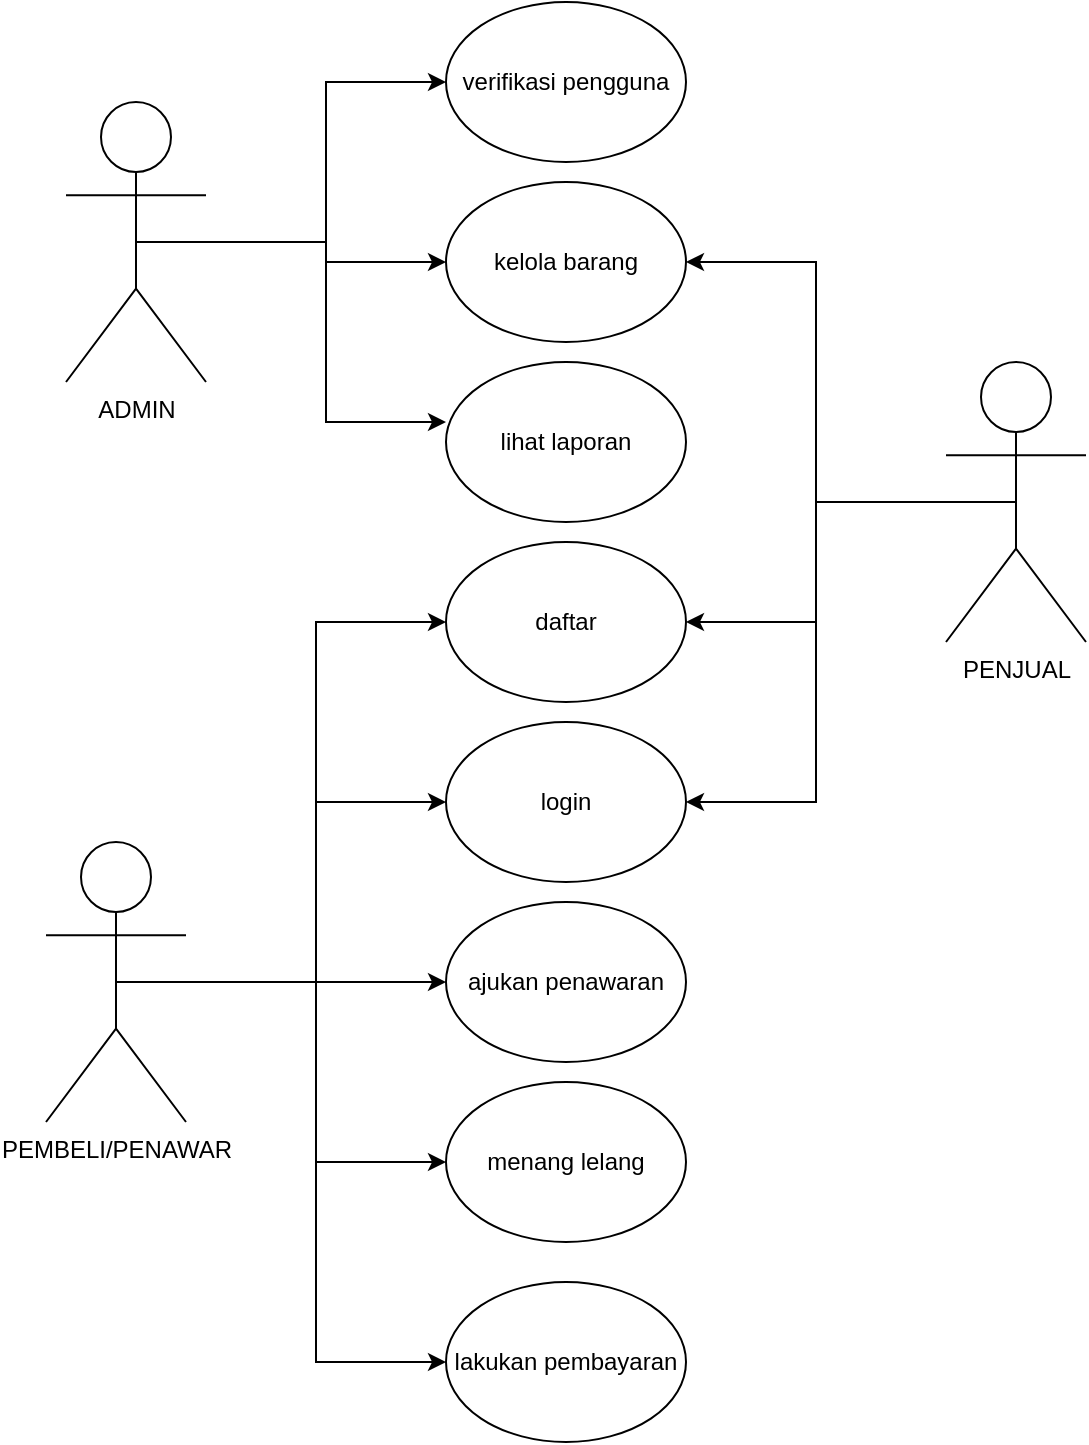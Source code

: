 <mxfile version="28.0.7">
  <diagram name="Page-1" id="rzcQqV8I2mSLGyH3ZTMM">
    <mxGraphModel grid="1" page="1" gridSize="10" guides="1" tooltips="1" connect="1" arrows="1" fold="1" pageScale="1" pageWidth="850" pageHeight="1100" math="0" shadow="0">
      <root>
        <mxCell id="0" />
        <mxCell id="1" parent="0" />
        <mxCell id="fyOIvtfLyrvXoad0quU--7" style="edgeStyle=orthogonalEdgeStyle;rounded=0;orthogonalLoop=1;jettySize=auto;html=1;exitX=0.5;exitY=0.5;exitDx=0;exitDy=0;exitPerimeter=0;entryX=0;entryY=0.5;entryDx=0;entryDy=0;" edge="1" parent="1" source="fyOIvtfLyrvXoad0quU--1" target="fyOIvtfLyrvXoad0quU--4">
          <mxGeometry relative="1" as="geometry" />
        </mxCell>
        <mxCell id="fyOIvtfLyrvXoad0quU--8" style="edgeStyle=orthogonalEdgeStyle;rounded=0;orthogonalLoop=1;jettySize=auto;html=1;exitX=0.5;exitY=0.5;exitDx=0;exitDy=0;exitPerimeter=0;entryX=0;entryY=0.5;entryDx=0;entryDy=0;" edge="1" parent="1" source="fyOIvtfLyrvXoad0quU--1" target="fyOIvtfLyrvXoad0quU--5">
          <mxGeometry relative="1" as="geometry" />
        </mxCell>
        <mxCell id="fyOIvtfLyrvXoad0quU--1" value="ADMIN" style="shape=umlActor;verticalLabelPosition=bottom;verticalAlign=top;html=1;outlineConnect=0;" vertex="1" parent="1">
          <mxGeometry x="140" y="130" width="70" height="140" as="geometry" />
        </mxCell>
        <mxCell id="fyOIvtfLyrvXoad0quU--4" value="verifikasi pengguna" style="ellipse;whiteSpace=wrap;html=1;" vertex="1" parent="1">
          <mxGeometry x="330" y="80" width="120" height="80" as="geometry" />
        </mxCell>
        <mxCell id="fyOIvtfLyrvXoad0quU--5" value="kelola barang" style="ellipse;whiteSpace=wrap;html=1;" vertex="1" parent="1">
          <mxGeometry x="330" y="170" width="120" height="80" as="geometry" />
        </mxCell>
        <mxCell id="fyOIvtfLyrvXoad0quU--6" value="lihat laporan" style="ellipse;whiteSpace=wrap;html=1;" vertex="1" parent="1">
          <mxGeometry x="330" y="260" width="120" height="80" as="geometry" />
        </mxCell>
        <mxCell id="fyOIvtfLyrvXoad0quU--9" style="edgeStyle=orthogonalEdgeStyle;rounded=0;orthogonalLoop=1;jettySize=auto;html=1;exitX=0.5;exitY=0.5;exitDx=0;exitDy=0;exitPerimeter=0;entryX=0;entryY=0.375;entryDx=0;entryDy=0;entryPerimeter=0;" edge="1" parent="1" source="fyOIvtfLyrvXoad0quU--1" target="fyOIvtfLyrvXoad0quU--6">
          <mxGeometry relative="1" as="geometry" />
        </mxCell>
        <mxCell id="fyOIvtfLyrvXoad0quU--15" style="edgeStyle=orthogonalEdgeStyle;rounded=0;orthogonalLoop=1;jettySize=auto;html=1;exitX=0.5;exitY=0.5;exitDx=0;exitDy=0;exitPerimeter=0;entryX=1;entryY=0.5;entryDx=0;entryDy=0;" edge="1" parent="1" source="fyOIvtfLyrvXoad0quU--10" target="fyOIvtfLyrvXoad0quU--5">
          <mxGeometry relative="1" as="geometry" />
        </mxCell>
        <mxCell id="fyOIvtfLyrvXoad0quU--16" style="edgeStyle=orthogonalEdgeStyle;rounded=0;orthogonalLoop=1;jettySize=auto;html=1;exitX=0.5;exitY=0.5;exitDx=0;exitDy=0;exitPerimeter=0;entryX=1;entryY=0.5;entryDx=0;entryDy=0;" edge="1" parent="1" source="fyOIvtfLyrvXoad0quU--10" target="fyOIvtfLyrvXoad0quU--13">
          <mxGeometry relative="1" as="geometry" />
        </mxCell>
        <mxCell id="fyOIvtfLyrvXoad0quU--17" style="edgeStyle=orthogonalEdgeStyle;rounded=0;orthogonalLoop=1;jettySize=auto;html=1;exitX=0.5;exitY=0.5;exitDx=0;exitDy=0;exitPerimeter=0;entryX=1;entryY=0.5;entryDx=0;entryDy=0;" edge="1" parent="1" source="fyOIvtfLyrvXoad0quU--10" target="fyOIvtfLyrvXoad0quU--14">
          <mxGeometry relative="1" as="geometry" />
        </mxCell>
        <mxCell id="fyOIvtfLyrvXoad0quU--10" value="PENJUAL" style="shape=umlActor;verticalLabelPosition=bottom;verticalAlign=top;html=1;outlineConnect=0;" vertex="1" parent="1">
          <mxGeometry x="580" y="260" width="70" height="140" as="geometry" />
        </mxCell>
        <mxCell id="fyOIvtfLyrvXoad0quU--13" value="daftar" style="ellipse;whiteSpace=wrap;html=1;" vertex="1" parent="1">
          <mxGeometry x="330" y="350" width="120" height="80" as="geometry" />
        </mxCell>
        <mxCell id="fyOIvtfLyrvXoad0quU--14" value="login" style="ellipse;whiteSpace=wrap;html=1;" vertex="1" parent="1">
          <mxGeometry x="330" y="440" width="120" height="80" as="geometry" />
        </mxCell>
        <mxCell id="fyOIvtfLyrvXoad0quU--24" style="edgeStyle=orthogonalEdgeStyle;rounded=0;orthogonalLoop=1;jettySize=auto;html=1;exitX=0.5;exitY=0.5;exitDx=0;exitDy=0;exitPerimeter=0;entryX=0;entryY=0.5;entryDx=0;entryDy=0;" edge="1" parent="1" source="fyOIvtfLyrvXoad0quU--18" target="fyOIvtfLyrvXoad0quU--13">
          <mxGeometry relative="1" as="geometry" />
        </mxCell>
        <mxCell id="fyOIvtfLyrvXoad0quU--25" style="edgeStyle=orthogonalEdgeStyle;rounded=0;orthogonalLoop=1;jettySize=auto;html=1;exitX=0.5;exitY=0.5;exitDx=0;exitDy=0;exitPerimeter=0;entryX=0;entryY=0.5;entryDx=0;entryDy=0;" edge="1" parent="1" source="fyOIvtfLyrvXoad0quU--18" target="fyOIvtfLyrvXoad0quU--14">
          <mxGeometry relative="1" as="geometry" />
        </mxCell>
        <mxCell id="fyOIvtfLyrvXoad0quU--26" style="edgeStyle=orthogonalEdgeStyle;rounded=0;orthogonalLoop=1;jettySize=auto;html=1;exitX=0.5;exitY=0.5;exitDx=0;exitDy=0;exitPerimeter=0;entryX=0;entryY=0.5;entryDx=0;entryDy=0;" edge="1" parent="1" source="fyOIvtfLyrvXoad0quU--18" target="fyOIvtfLyrvXoad0quU--21">
          <mxGeometry relative="1" as="geometry" />
        </mxCell>
        <mxCell id="fyOIvtfLyrvXoad0quU--27" style="edgeStyle=orthogonalEdgeStyle;rounded=0;orthogonalLoop=1;jettySize=auto;html=1;exitX=0.5;exitY=0.5;exitDx=0;exitDy=0;exitPerimeter=0;entryX=0;entryY=0.5;entryDx=0;entryDy=0;" edge="1" parent="1" source="fyOIvtfLyrvXoad0quU--18" target="fyOIvtfLyrvXoad0quU--22">
          <mxGeometry relative="1" as="geometry" />
        </mxCell>
        <mxCell id="fyOIvtfLyrvXoad0quU--28" style="edgeStyle=orthogonalEdgeStyle;rounded=0;orthogonalLoop=1;jettySize=auto;html=1;exitX=0.5;exitY=0.5;exitDx=0;exitDy=0;exitPerimeter=0;entryX=0;entryY=0.5;entryDx=0;entryDy=0;" edge="1" parent="1" source="fyOIvtfLyrvXoad0quU--18" target="fyOIvtfLyrvXoad0quU--23">
          <mxGeometry relative="1" as="geometry" />
        </mxCell>
        <mxCell id="fyOIvtfLyrvXoad0quU--18" value="PEMBELI/PENAWAR" style="shape=umlActor;verticalLabelPosition=bottom;verticalAlign=top;html=1;outlineConnect=0;" vertex="1" parent="1">
          <mxGeometry x="130" y="500" width="70" height="140" as="geometry" />
        </mxCell>
        <mxCell id="fyOIvtfLyrvXoad0quU--21" value="ajukan penawaran" style="ellipse;whiteSpace=wrap;html=1;" vertex="1" parent="1">
          <mxGeometry x="330" y="530" width="120" height="80" as="geometry" />
        </mxCell>
        <mxCell id="fyOIvtfLyrvXoad0quU--22" value="menang lelang" style="ellipse;whiteSpace=wrap;html=1;" vertex="1" parent="1">
          <mxGeometry x="330" y="620" width="120" height="80" as="geometry" />
        </mxCell>
        <mxCell id="fyOIvtfLyrvXoad0quU--23" value="lakukan pembayaran" style="ellipse;whiteSpace=wrap;html=1;" vertex="1" parent="1">
          <mxGeometry x="330" y="720" width="120" height="80" as="geometry" />
        </mxCell>
      </root>
    </mxGraphModel>
  </diagram>
</mxfile>
